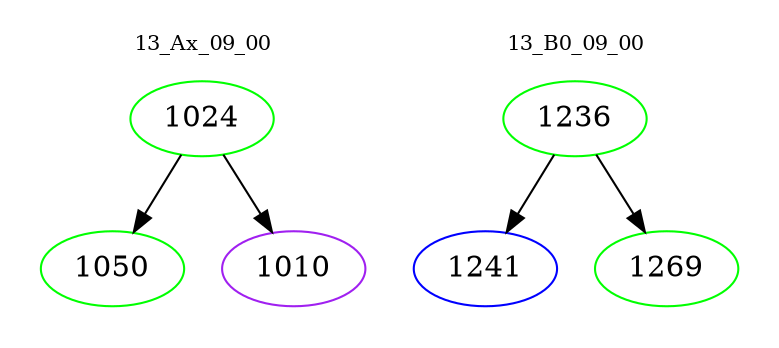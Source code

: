 digraph{
subgraph cluster_0 {
color = white
label = "13_Ax_09_00";
fontsize=10;
T0_1024 [label="1024", color="green"]
T0_1024 -> T0_1050 [color="black"]
T0_1050 [label="1050", color="green"]
T0_1024 -> T0_1010 [color="black"]
T0_1010 [label="1010", color="purple"]
}
subgraph cluster_1 {
color = white
label = "13_B0_09_00";
fontsize=10;
T1_1236 [label="1236", color="green"]
T1_1236 -> T1_1241 [color="black"]
T1_1241 [label="1241", color="blue"]
T1_1236 -> T1_1269 [color="black"]
T1_1269 [label="1269", color="green"]
}
}
